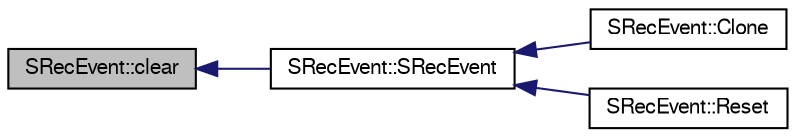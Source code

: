 digraph "SRecEvent::clear"
{
  bgcolor="transparent";
  edge [fontname="FreeSans",fontsize="10",labelfontname="FreeSans",labelfontsize="10"];
  node [fontname="FreeSans",fontsize="10",shape=record];
  rankdir="LR";
  Node1 [label="SRecEvent::clear",height=0.2,width=0.4,color="black", fillcolor="grey75", style="filled" fontcolor="black"];
  Node1 -> Node2 [dir="back",color="midnightblue",fontsize="10",style="solid",fontname="FreeSans"];
  Node2 [label="SRecEvent::SRecEvent",height=0.2,width=0.4,color="black",URL="$d5/d2f/classSRecEvent.html#a701a201dd1837f1e1110c0a785bf310c"];
  Node2 -> Node3 [dir="back",color="midnightblue",fontsize="10",style="solid",fontname="FreeSans"];
  Node3 [label="SRecEvent::Clone",height=0.2,width=0.4,color="black",URL="$d5/d2f/classSRecEvent.html#ab2d80187d4d4d8f65a03adb632e3c117"];
  Node2 -> Node4 [dir="back",color="midnightblue",fontsize="10",style="solid",fontname="FreeSans"];
  Node4 [label="SRecEvent::Reset",height=0.2,width=0.4,color="black",URL="$d5/d2f/classSRecEvent.html#aa0d6d2a81519ebdfcdee3feb438ff75d",tooltip="Clear Event. "];
}
